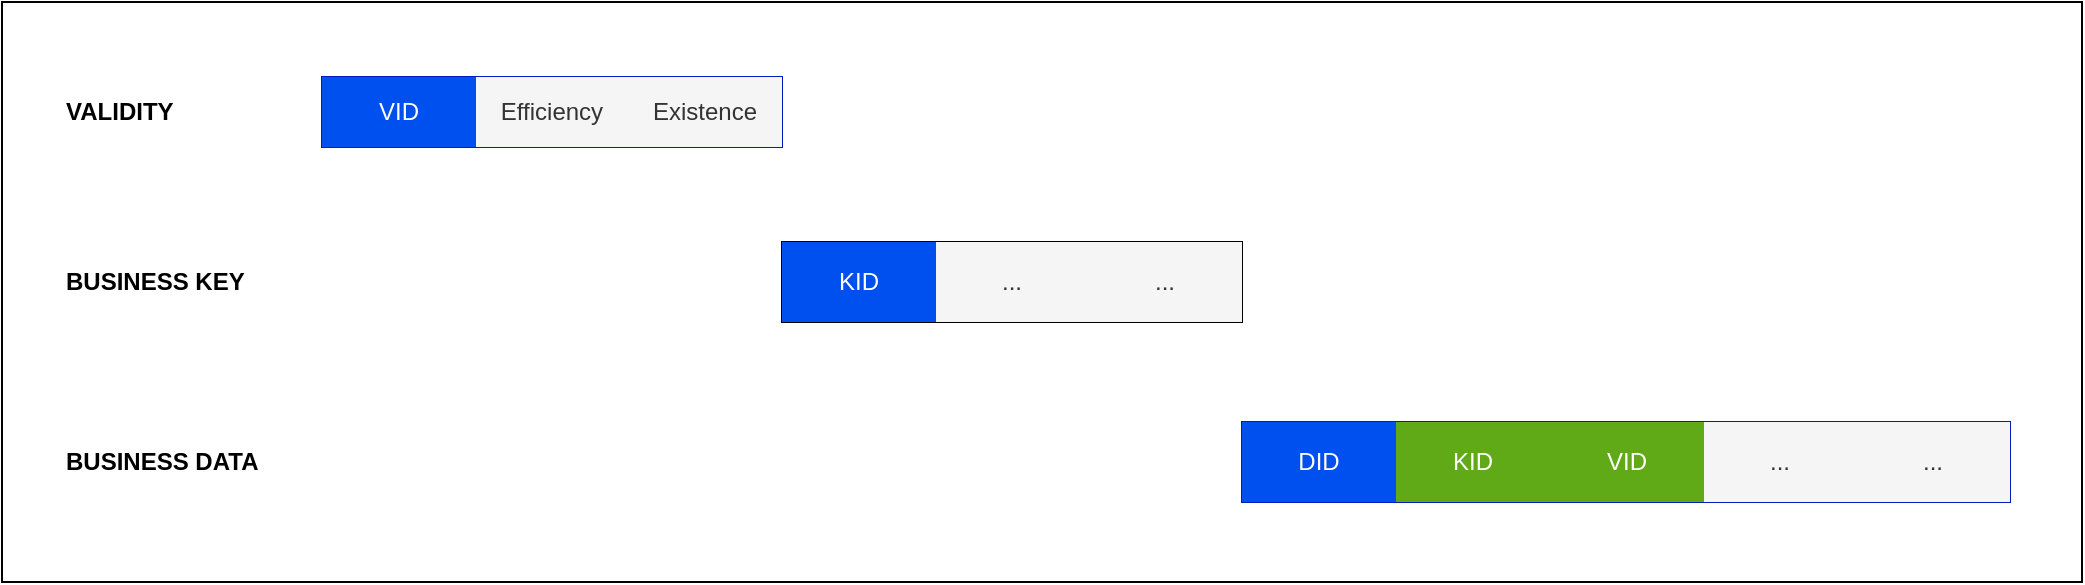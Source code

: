 <mxfile version="13.7.5" type="github">
  <diagram id="gOKZhKgsurOC0WEhZ5pP" name="Data">
    <mxGraphModel dx="1368" dy="739" grid="1" gridSize="10" guides="1" tooltips="1" connect="1" arrows="1" fold="1" page="1" pageScale="1" pageWidth="827" pageHeight="1169" math="0" shadow="0">
      <root>
        <mxCell id="0" />
        <mxCell id="1" parent="0" />
        <mxCell id="jVPqYQZccws7lLZUsuNQ-50" value="" style="rounded=0;whiteSpace=wrap;html=1;" vertex="1" parent="1">
          <mxGeometry x="60" y="520" width="1040" height="290" as="geometry" />
        </mxCell>
        <mxCell id="jVPqYQZccws7lLZUsuNQ-51" value="&lt;div align=&quot;left&quot;&gt;&lt;b&gt;VALIDITY&lt;/b&gt;&lt;/div&gt;" style="text;html=1;strokeColor=none;fillColor=none;align=left;verticalAlign=middle;whiteSpace=wrap;rounded=0;" vertex="1" parent="1">
          <mxGeometry x="90" y="565" width="40" height="20" as="geometry" />
        </mxCell>
        <mxCell id="jVPqYQZccws7lLZUsuNQ-53" value="&lt;div align=&quot;left&quot;&gt;&lt;b&gt;BUSINESS KEY&lt;/b&gt;&lt;/div&gt;" style="text;html=1;strokeColor=none;fillColor=none;align=left;verticalAlign=middle;whiteSpace=wrap;rounded=0;" vertex="1" parent="1">
          <mxGeometry x="90" y="650" width="100" height="20" as="geometry" />
        </mxCell>
        <mxCell id="jVPqYQZccws7lLZUsuNQ-54" value="&lt;div align=&quot;left&quot;&gt;&lt;b&gt;BUSINESS DATA&lt;/b&gt;&lt;/div&gt;" style="text;html=1;strokeColor=none;fillColor=none;align=left;verticalAlign=middle;whiteSpace=wrap;rounded=0;" vertex="1" parent="1">
          <mxGeometry x="90" y="740" width="100" height="20" as="geometry" />
        </mxCell>
        <mxCell id="jVPqYQZccws7lLZUsuNQ-55" value="" style="shape=table;html=1;whiteSpace=wrap;startSize=0;container=1;collapsible=0;childLayout=tableLayout;verticalAlign=middle;fillColor=#0050ef;strokeColor=#001DBC;fontColor=#ffffff;" vertex="1" parent="1">
          <mxGeometry x="220" y="557.5" width="230" height="35" as="geometry" />
        </mxCell>
        <mxCell id="jVPqYQZccws7lLZUsuNQ-56" value="" style="shape=partialRectangle;html=1;whiteSpace=wrap;collapsible=0;dropTarget=0;pointerEvents=0;fillColor=none;top=0;left=0;bottom=0;right=0;points=[[0,0.5],[1,0.5]];portConstraint=eastwest;" vertex="1" parent="jVPqYQZccws7lLZUsuNQ-55">
          <mxGeometry width="230" height="35" as="geometry" />
        </mxCell>
        <mxCell id="jVPqYQZccws7lLZUsuNQ-57" value="VID" style="shape=partialRectangle;html=1;whiteSpace=wrap;connectable=0;fillColor=#0050ef;top=0;left=0;bottom=0;right=0;overflow=hidden;strokeColor=#001DBC;flipV=0;flipH=1;verticalAlign=middle;fontColor=#ffffff;" vertex="1" parent="jVPqYQZccws7lLZUsuNQ-56">
          <mxGeometry width="77" height="35" as="geometry" />
        </mxCell>
        <mxCell id="jVPqYQZccws7lLZUsuNQ-58" value="Efficiency" style="shape=partialRectangle;html=1;whiteSpace=wrap;connectable=0;fillColor=#f5f5f5;top=0;left=0;bottom=0;right=0;overflow=hidden;strokeColor=#666666;fontColor=#333333;" vertex="1" parent="jVPqYQZccws7lLZUsuNQ-56">
          <mxGeometry x="77" width="76" height="35" as="geometry" />
        </mxCell>
        <mxCell id="jVPqYQZccws7lLZUsuNQ-59" value="Existence" style="shape=partialRectangle;html=1;whiteSpace=wrap;connectable=0;fillColor=#f5f5f5;top=0;left=0;bottom=0;right=0;overflow=hidden;strokeColor=#666666;fontColor=#333333;" vertex="1" parent="jVPqYQZccws7lLZUsuNQ-56">
          <mxGeometry x="153" width="77" height="35" as="geometry" />
        </mxCell>
        <mxCell id="jVPqYQZccws7lLZUsuNQ-27" value="" style="shape=table;html=1;whiteSpace=wrap;startSize=0;container=1;collapsible=0;childLayout=tableLayout;" vertex="1" parent="1">
          <mxGeometry x="450" y="640" width="230" height="40" as="geometry" />
        </mxCell>
        <mxCell id="jVPqYQZccws7lLZUsuNQ-28" value="" style="shape=partialRectangle;html=1;whiteSpace=wrap;collapsible=0;dropTarget=0;pointerEvents=0;fillColor=none;top=0;left=0;bottom=0;right=0;points=[[0,0.5],[1,0.5]];portConstraint=eastwest;" vertex="1" parent="jVPqYQZccws7lLZUsuNQ-27">
          <mxGeometry width="230" height="40" as="geometry" />
        </mxCell>
        <mxCell id="jVPqYQZccws7lLZUsuNQ-29" value="KID" style="shape=partialRectangle;html=1;whiteSpace=wrap;connectable=0;fillColor=#0050ef;top=0;left=0;bottom=0;right=0;overflow=hidden;strokeColor=#001DBC;fontColor=#ffffff;" vertex="1" parent="jVPqYQZccws7lLZUsuNQ-28">
          <mxGeometry width="77" height="40" as="geometry" />
        </mxCell>
        <mxCell id="jVPqYQZccws7lLZUsuNQ-30" value="..." style="shape=partialRectangle;html=1;whiteSpace=wrap;connectable=0;fillColor=#f5f5f5;top=0;left=0;bottom=0;right=0;overflow=hidden;strokeColor=#666666;fontColor=#333333;" vertex="1" parent="jVPqYQZccws7lLZUsuNQ-28">
          <mxGeometry x="77" width="76" height="40" as="geometry" />
        </mxCell>
        <mxCell id="jVPqYQZccws7lLZUsuNQ-31" value="..." style="shape=partialRectangle;html=1;whiteSpace=wrap;connectable=0;fillColor=#f5f5f5;top=0;left=0;bottom=0;right=0;overflow=hidden;strokeColor=#666666;fontColor=#333333;" vertex="1" parent="jVPqYQZccws7lLZUsuNQ-28">
          <mxGeometry x="153" width="77" height="40" as="geometry" />
        </mxCell>
        <mxCell id="jVPqYQZccws7lLZUsuNQ-42" value="" style="shape=table;html=1;whiteSpace=wrap;startSize=0;container=1;collapsible=0;childLayout=tableLayout;fillColor=#0050ef;strokeColor=#001DBC;fontColor=#ffffff;" vertex="1" parent="1">
          <mxGeometry x="680" y="730" width="384" height="40" as="geometry" />
        </mxCell>
        <mxCell id="jVPqYQZccws7lLZUsuNQ-43" value="" style="shape=partialRectangle;html=1;whiteSpace=wrap;collapsible=0;dropTarget=0;pointerEvents=0;fillColor=none;top=0;left=0;bottom=0;right=0;points=[[0,0.5],[1,0.5]];portConstraint=eastwest;" vertex="1" parent="jVPqYQZccws7lLZUsuNQ-42">
          <mxGeometry width="384" height="40" as="geometry" />
        </mxCell>
        <mxCell id="jVPqYQZccws7lLZUsuNQ-44" value="DID" style="shape=partialRectangle;html=1;whiteSpace=wrap;connectable=0;fillColor=#0050ef;top=0;left=0;bottom=0;right=0;overflow=hidden;strokeColor=#001DBC;fontColor=#ffffff;" vertex="1" parent="jVPqYQZccws7lLZUsuNQ-43">
          <mxGeometry width="77" height="40" as="geometry" />
        </mxCell>
        <mxCell id="jVPqYQZccws7lLZUsuNQ-45" value="KID" style="shape=partialRectangle;html=1;whiteSpace=wrap;connectable=0;fillColor=#60a917;top=0;left=0;bottom=0;right=0;overflow=hidden;strokeColor=#2D7600;fontColor=#ffffff;" vertex="1" parent="jVPqYQZccws7lLZUsuNQ-43">
          <mxGeometry x="77" width="77" height="40" as="geometry" />
        </mxCell>
        <mxCell id="jVPqYQZccws7lLZUsuNQ-46" value="VID" style="shape=partialRectangle;html=1;whiteSpace=wrap;connectable=0;fillColor=#60a917;top=0;left=0;bottom=0;right=0;overflow=hidden;strokeColor=#2D7600;fontColor=#ffffff;" vertex="1" parent="jVPqYQZccws7lLZUsuNQ-43">
          <mxGeometry x="154" width="77" height="40" as="geometry" />
        </mxCell>
        <mxCell id="jVPqYQZccws7lLZUsuNQ-47" value="..." style="shape=partialRectangle;html=1;whiteSpace=wrap;connectable=0;fillColor=#f5f5f5;top=0;left=0;bottom=0;right=0;overflow=hidden;strokeColor=#666666;fontColor=#333333;" vertex="1" parent="jVPqYQZccws7lLZUsuNQ-43">
          <mxGeometry x="231" width="76" height="40" as="geometry" />
        </mxCell>
        <mxCell id="jVPqYQZccws7lLZUsuNQ-48" value="..." style="shape=partialRectangle;html=1;whiteSpace=wrap;connectable=0;fillColor=#f5f5f5;top=0;left=0;bottom=0;right=0;overflow=hidden;strokeColor=#666666;fontColor=#333333;" vertex="1" parent="jVPqYQZccws7lLZUsuNQ-43">
          <mxGeometry x="307" width="77" height="40" as="geometry" />
        </mxCell>
      </root>
    </mxGraphModel>
  </diagram>
</mxfile>
